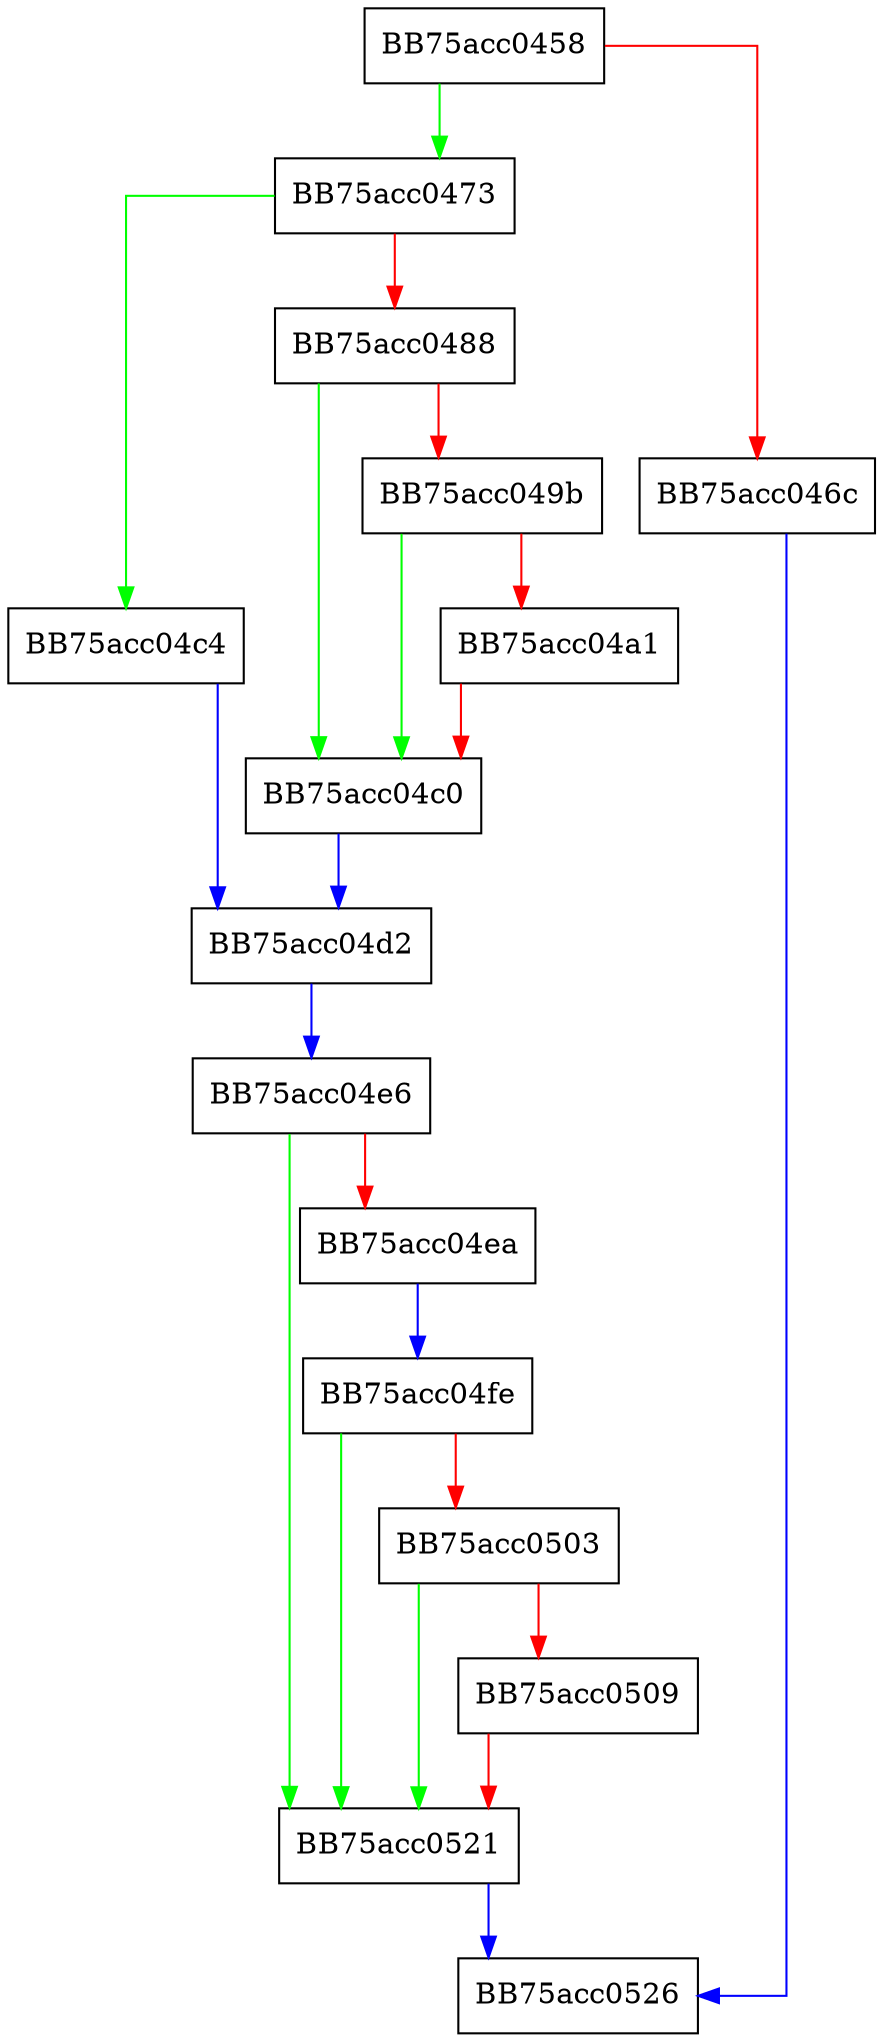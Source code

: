 digraph GetCmdSha1 {
  node [shape="box"];
  graph [splines=ortho];
  BB75acc0458 -> BB75acc0473 [color="green"];
  BB75acc0458 -> BB75acc046c [color="red"];
  BB75acc046c -> BB75acc0526 [color="blue"];
  BB75acc0473 -> BB75acc04c4 [color="green"];
  BB75acc0473 -> BB75acc0488 [color="red"];
  BB75acc0488 -> BB75acc04c0 [color="green"];
  BB75acc0488 -> BB75acc049b [color="red"];
  BB75acc049b -> BB75acc04c0 [color="green"];
  BB75acc049b -> BB75acc04a1 [color="red"];
  BB75acc04a1 -> BB75acc04c0 [color="red"];
  BB75acc04c0 -> BB75acc04d2 [color="blue"];
  BB75acc04c4 -> BB75acc04d2 [color="blue"];
  BB75acc04d2 -> BB75acc04e6 [color="blue"];
  BB75acc04e6 -> BB75acc0521 [color="green"];
  BB75acc04e6 -> BB75acc04ea [color="red"];
  BB75acc04ea -> BB75acc04fe [color="blue"];
  BB75acc04fe -> BB75acc0521 [color="green"];
  BB75acc04fe -> BB75acc0503 [color="red"];
  BB75acc0503 -> BB75acc0521 [color="green"];
  BB75acc0503 -> BB75acc0509 [color="red"];
  BB75acc0509 -> BB75acc0521 [color="red"];
  BB75acc0521 -> BB75acc0526 [color="blue"];
}